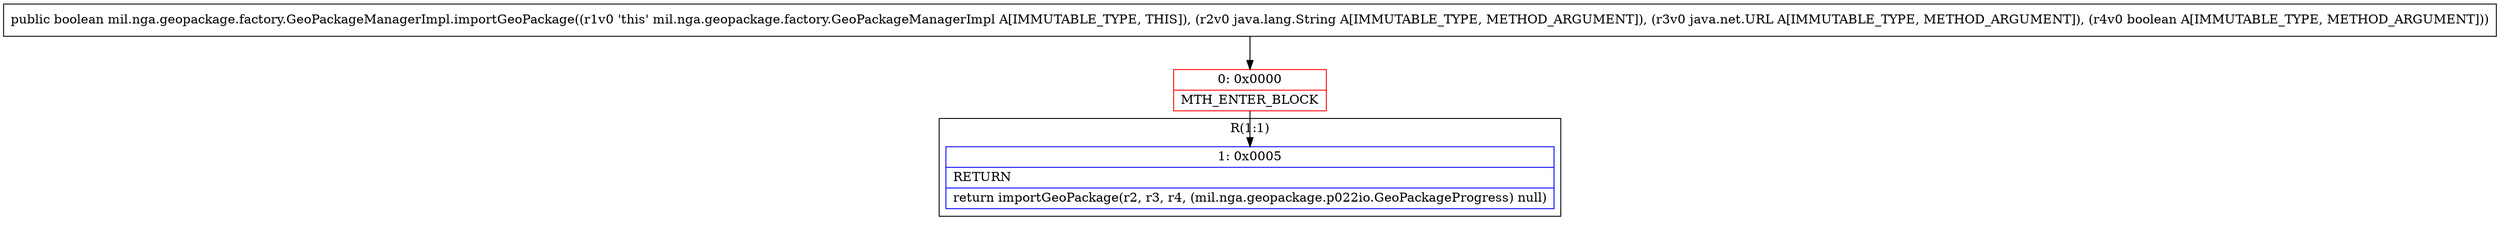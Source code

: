 digraph "CFG formil.nga.geopackage.factory.GeoPackageManagerImpl.importGeoPackage(Ljava\/lang\/String;Ljava\/net\/URL;Z)Z" {
subgraph cluster_Region_1030181798 {
label = "R(1:1)";
node [shape=record,color=blue];
Node_1 [shape=record,label="{1\:\ 0x0005|RETURN\l|return importGeoPackage(r2, r3, r4, (mil.nga.geopackage.p022io.GeoPackageProgress) null)\l}"];
}
Node_0 [shape=record,color=red,label="{0\:\ 0x0000|MTH_ENTER_BLOCK\l}"];
MethodNode[shape=record,label="{public boolean mil.nga.geopackage.factory.GeoPackageManagerImpl.importGeoPackage((r1v0 'this' mil.nga.geopackage.factory.GeoPackageManagerImpl A[IMMUTABLE_TYPE, THIS]), (r2v0 java.lang.String A[IMMUTABLE_TYPE, METHOD_ARGUMENT]), (r3v0 java.net.URL A[IMMUTABLE_TYPE, METHOD_ARGUMENT]), (r4v0 boolean A[IMMUTABLE_TYPE, METHOD_ARGUMENT])) }"];
MethodNode -> Node_0;
Node_0 -> Node_1;
}

